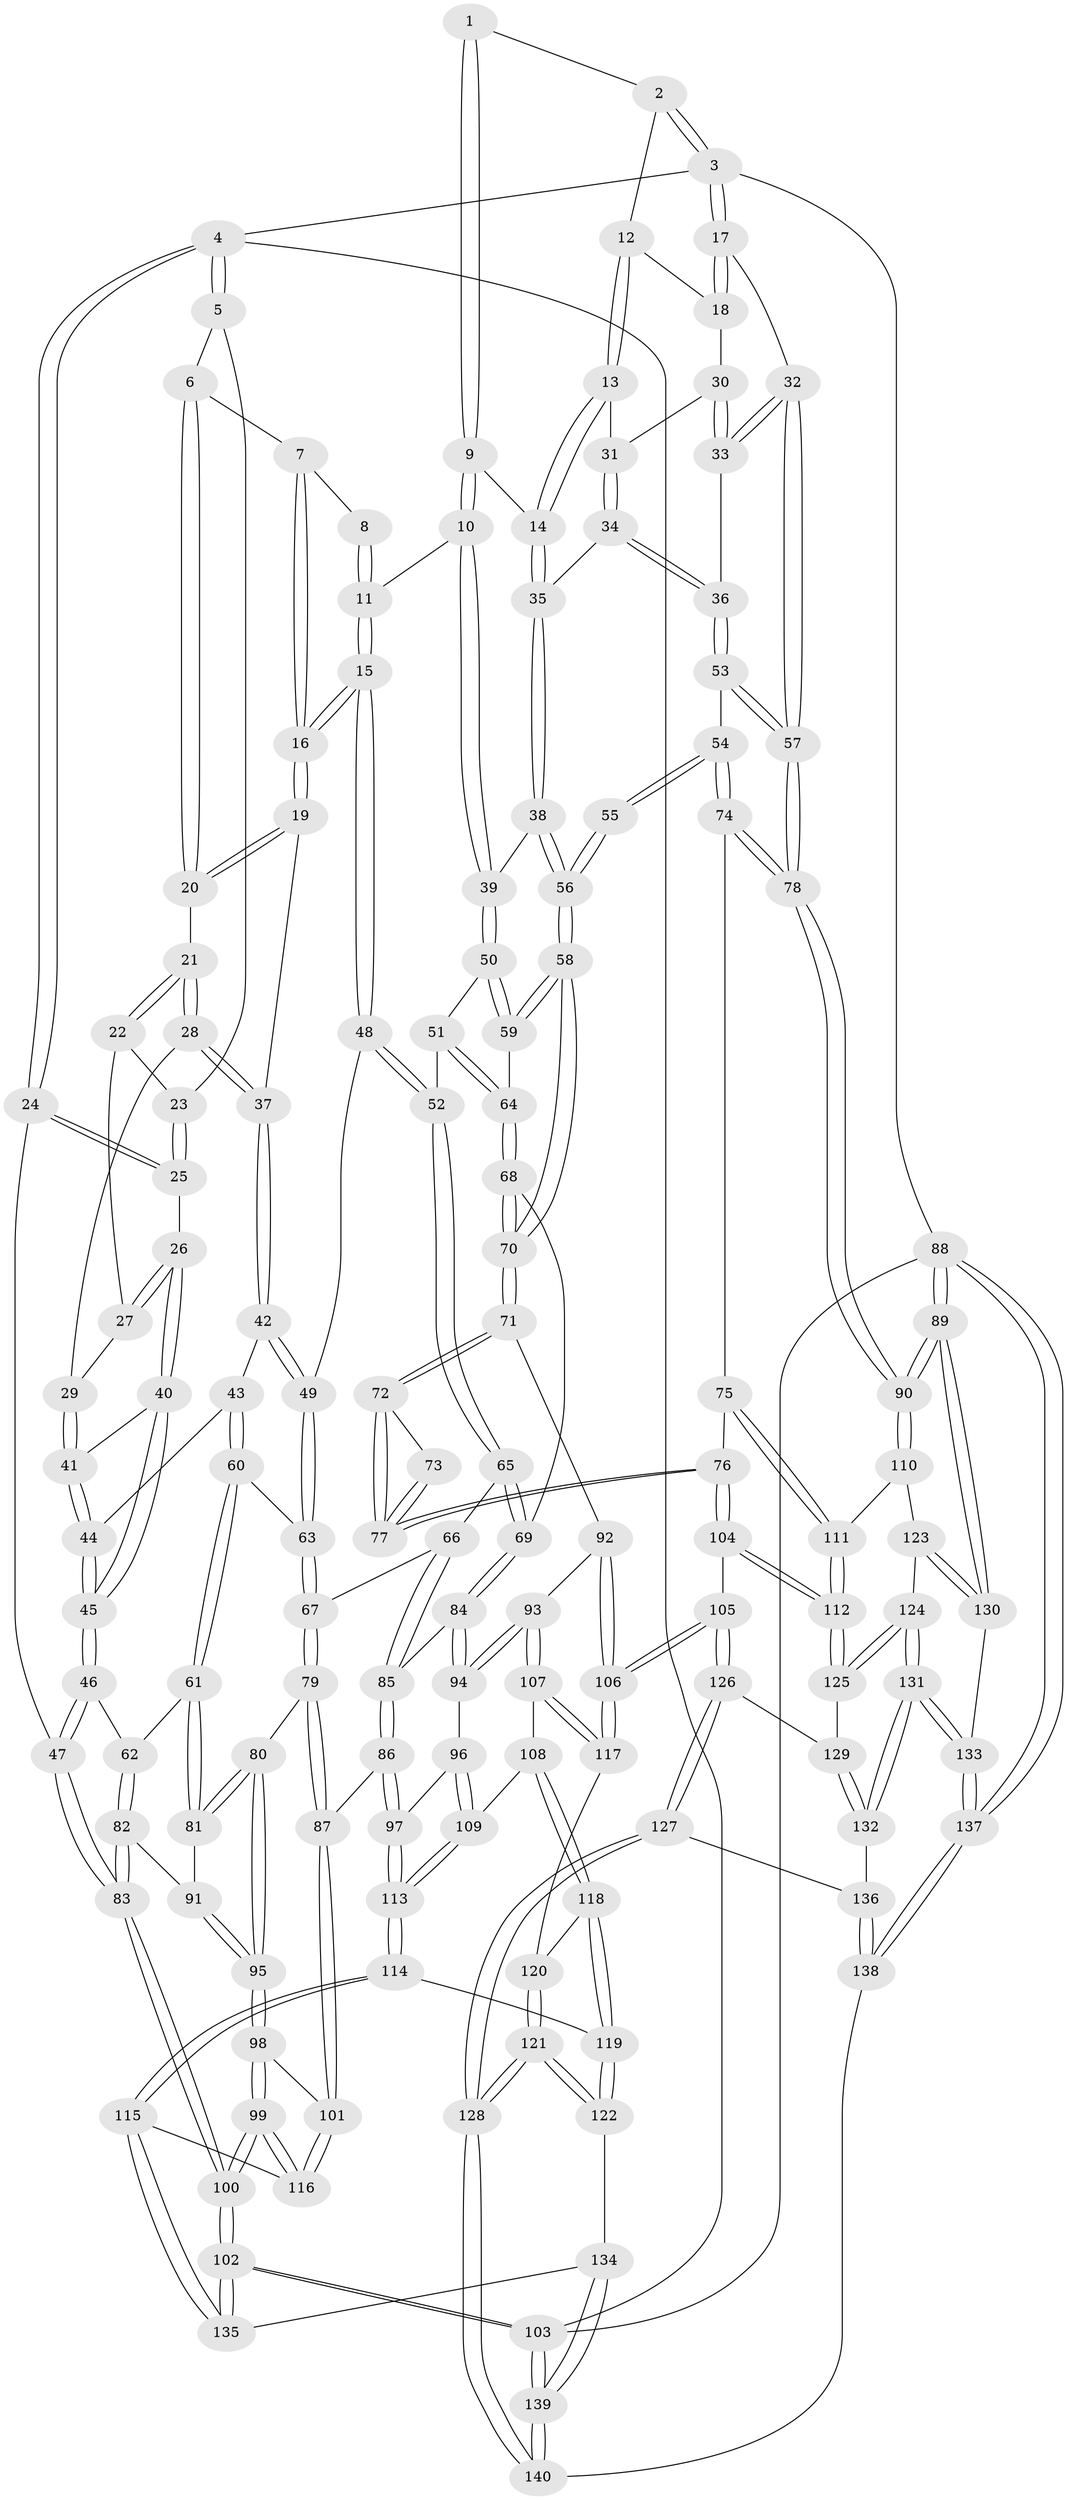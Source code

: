 // Generated by graph-tools (version 1.1) at 2025/11/02/27/25 16:11:59]
// undirected, 140 vertices, 347 edges
graph export_dot {
graph [start="1"]
  node [color=gray90,style=filled];
  1 [pos="+0.6235210081208828+0"];
  2 [pos="+0.8462664124545506+0"];
  3 [pos="+1+0"];
  4 [pos="+0+0"];
  5 [pos="+0.21490473203921168+0"];
  6 [pos="+0.21592648143294133+0"];
  7 [pos="+0.3962217263854397+0"];
  8 [pos="+0.5000030060207188+0"];
  9 [pos="+0.6487661879317734+0.1422669114428678"];
  10 [pos="+0.604285703998398+0.1824778255955611"];
  11 [pos="+0.5517602276186965+0.1805997561055034"];
  12 [pos="+0.8419414511707638+0"];
  13 [pos="+0.8046759589928195+0.06907491357940858"];
  14 [pos="+0.7589659840099899+0.10787930627922553"];
  15 [pos="+0.4535202275231905+0.21773416067781934"];
  16 [pos="+0.40735371821245014+0.1753089376967504"];
  17 [pos="+1+0.06808681204338021"];
  18 [pos="+0.9593629713135888+0.10154096068094946"];
  19 [pos="+0.33774612245091+0.16073766443691234"];
  20 [pos="+0.31336294061100994+0.14313920028992172"];
  21 [pos="+0.26128102519493535+0.13304849377511974"];
  22 [pos="+0.16744616451605984+0.05450630626690148"];
  23 [pos="+0.18237384159303838+0"];
  24 [pos="+0+0.11398505039468967"];
  25 [pos="+0+0.14465667942784693"];
  26 [pos="+0+0.14714113712442178"];
  27 [pos="+0.15831359763827133+0.06834768076188932"];
  28 [pos="+0.17435449034535855+0.19733453397306444"];
  29 [pos="+0.15444881091595627+0.19478406381199256"];
  30 [pos="+0.9186929616508275+0.1200449025292165"];
  31 [pos="+0.861082321838595+0.11211066649911823"];
  32 [pos="+1+0.2505374684829363"];
  33 [pos="+0.954247822764973+0.2109646704302263"];
  34 [pos="+0.870941363849237+0.2517432615083699"];
  35 [pos="+0.7998777130904404+0.24111537340309805"];
  36 [pos="+0.8750837049683903+0.2551612147400649"];
  37 [pos="+0.23756915021441208+0.24177261176341888"];
  38 [pos="+0.742317787460686+0.2796979974167185"];
  39 [pos="+0.6598318548258411+0.26245710536658334"];
  40 [pos="+0.0448559240262031+0.19401052787863593"];
  41 [pos="+0.1270370237466572+0.21197991384329198"];
  42 [pos="+0.2412519845654743+0.32815509755791034"];
  43 [pos="+0.23002400733325376+0.3337098569167609"];
  44 [pos="+0.13929351449516011+0.30719251135349823"];
  45 [pos="+0.04700141887788619+0.372427001921165"];
  46 [pos="+0.035364212321178395+0.3889966706017013"];
  47 [pos="+0+0.40453551208620164"];
  48 [pos="+0.4389589717948142+0.275727265912023"];
  49 [pos="+0.3171475308171555+0.3409252353028918"];
  50 [pos="+0.6491117145047476+0.34507363329871976"];
  51 [pos="+0.6091697679800224+0.37208253722938517"];
  52 [pos="+0.45503326512113973+0.31505245872457815"];
  53 [pos="+0.8764180672727296+0.26098888829760425"];
  54 [pos="+0.8762133839885083+0.38605032214985213"];
  55 [pos="+0.8456626875602464+0.38630597327389715"];
  56 [pos="+0.7936429487366297+0.3805372007627417"];
  57 [pos="+1+0.36662046309794954"];
  58 [pos="+0.7195879723047929+0.42528330952580456"];
  59 [pos="+0.7166579750714975+0.42220886680183106"];
  60 [pos="+0.18979400515550868+0.44328221666548806"];
  61 [pos="+0.16563732207557935+0.469191126445329"];
  62 [pos="+0.0988035665427411+0.4495357083684156"];
  63 [pos="+0.3193175662614967+0.445484247856804"];
  64 [pos="+0.5938549324366907+0.4166688941072719"];
  65 [pos="+0.4604146528254303+0.35600052370335517"];
  66 [pos="+0.3936524825898047+0.48061644674395265"];
  67 [pos="+0.33892114428960446+0.4799951143703719"];
  68 [pos="+0.564192004646823+0.4866315570926263"];
  69 [pos="+0.5583599490436183+0.4882033759198099"];
  70 [pos="+0.6962682686394223+0.5132423988370617"];
  71 [pos="+0.7198347124667945+0.5509671580080329"];
  72 [pos="+0.7261524416949693+0.5545158796330067"];
  73 [pos="+0.8237780274414049+0.4253777293348227"];
  74 [pos="+0.9286906627560423+0.42698295103514466"];
  75 [pos="+0.7774599575456453+0.5805158721617351"];
  76 [pos="+0.765283389291788+0.579234080389032"];
  77 [pos="+0.7573834500425888+0.5737091748940141"];
  78 [pos="+1+0.48655713483266727"];
  79 [pos="+0.2948275205489291+0.5457859137326564"];
  80 [pos="+0.20366139639016403+0.5470235315001857"];
  81 [pos="+0.17402337555237488+0.48889897817462286"];
  82 [pos="+0.04450754402390619+0.5678350781311085"];
  83 [pos="+0+0.689416555000736"];
  84 [pos="+0.5231960694237624+0.5323826341786734"];
  85 [pos="+0.429909724344053+0.5163887985593902"];
  86 [pos="+0.3756815023628065+0.6310033009404428"];
  87 [pos="+0.3380114604356481+0.6146862949189594"];
  88 [pos="+1+1"];
  89 [pos="+1+0.7736233955787488"];
  90 [pos="+1+0.6059190707616504"];
  91 [pos="+0.07334714324010161+0.5770936455926721"];
  92 [pos="+0.6844057212526421+0.5819234569392121"];
  93 [pos="+0.5656783908117695+0.6412178091242766"];
  94 [pos="+0.5249582427569419+0.5813122877292667"];
  95 [pos="+0.17091980341793003+0.6238746986448126"];
  96 [pos="+0.5154763135348389+0.5873072307340717"];
  97 [pos="+0.3827644274031609+0.6397256043355335"];
  98 [pos="+0.17142099484711168+0.6426162315534573"];
  99 [pos="+0+0.7417053603505367"];
  100 [pos="+0+0.7456023422963768"];
  101 [pos="+0.20897370736850912+0.7101159840728689"];
  102 [pos="+0+0.8770102421112018"];
  103 [pos="+0+1"];
  104 [pos="+0.7188367916017359+0.7203404457339244"];
  105 [pos="+0.6401789231238376+0.7338238046987232"];
  106 [pos="+0.6375503283661589+0.7309130284364516"];
  107 [pos="+0.5677253844723572+0.6702675734481596"];
  108 [pos="+0.5472315284709224+0.6844940607088287"];
  109 [pos="+0.45232344442066985+0.6894484652115261"];
  110 [pos="+0.9576988668996806+0.6550610261925193"];
  111 [pos="+0.861134069316888+0.6365342015729533"];
  112 [pos="+0.7821425138760775+0.7732034640074121"];
  113 [pos="+0.4017032769383752+0.707533846340239"];
  114 [pos="+0.3974620668583367+0.7303341291634325"];
  115 [pos="+0.22268511557310866+0.782229159783204"];
  116 [pos="+0.21554146914331473+0.7702307953726312"];
  117 [pos="+0.6286256681010296+0.7246859906248445"];
  118 [pos="+0.5271666255029626+0.7235163666737661"];
  119 [pos="+0.4492969688823846+0.8053271244623178"];
  120 [pos="+0.5477504820342071+0.7615300947376067"];
  121 [pos="+0.49917542168994244+0.920768281265256"];
  122 [pos="+0.47866603711746203+0.9014359971337123"];
  123 [pos="+0.8792839253720439+0.7769676300975967"];
  124 [pos="+0.815849370155813+0.8121943828767528"];
  125 [pos="+0.7846896752443939+0.7790870108486099"];
  126 [pos="+0.6214279405579458+0.8379622368237551"];
  127 [pos="+0.5482053754167314+0.9261425663708933"];
  128 [pos="+0.5211568774913806+0.9451325963967727"];
  129 [pos="+0.6778548681713026+0.8383363533524852"];
  130 [pos="+0.9781119056744696+0.8471822993492659"];
  131 [pos="+0.8216934502314052+0.8880404002872561"];
  132 [pos="+0.7731150043373257+0.8982215002878431"];
  133 [pos="+0.8591433339973734+0.9273120139400691"];
  134 [pos="+0.23073315908926037+0.8800494813143618"];
  135 [pos="+0.22320535944580366+0.8605301871409123"];
  136 [pos="+0.7290031795481589+0.9270844968081585"];
  137 [pos="+0.9523725886086519+1"];
  138 [pos="+0.7365316170796643+1"];
  139 [pos="+0.13893881195864824+1"];
  140 [pos="+0.5192352399667842+1"];
  1 -- 2;
  1 -- 9;
  1 -- 9;
  2 -- 3;
  2 -- 3;
  2 -- 12;
  3 -- 4;
  3 -- 17;
  3 -- 17;
  3 -- 88;
  4 -- 5;
  4 -- 5;
  4 -- 24;
  4 -- 24;
  4 -- 103;
  5 -- 6;
  5 -- 23;
  6 -- 7;
  6 -- 20;
  6 -- 20;
  7 -- 8;
  7 -- 16;
  7 -- 16;
  8 -- 11;
  8 -- 11;
  9 -- 10;
  9 -- 10;
  9 -- 14;
  10 -- 11;
  10 -- 39;
  10 -- 39;
  11 -- 15;
  11 -- 15;
  12 -- 13;
  12 -- 13;
  12 -- 18;
  13 -- 14;
  13 -- 14;
  13 -- 31;
  14 -- 35;
  14 -- 35;
  15 -- 16;
  15 -- 16;
  15 -- 48;
  15 -- 48;
  16 -- 19;
  16 -- 19;
  17 -- 18;
  17 -- 18;
  17 -- 32;
  18 -- 30;
  19 -- 20;
  19 -- 20;
  19 -- 37;
  20 -- 21;
  21 -- 22;
  21 -- 22;
  21 -- 28;
  21 -- 28;
  22 -- 23;
  22 -- 27;
  23 -- 25;
  23 -- 25;
  24 -- 25;
  24 -- 25;
  24 -- 47;
  25 -- 26;
  26 -- 27;
  26 -- 27;
  26 -- 40;
  26 -- 40;
  27 -- 29;
  28 -- 29;
  28 -- 37;
  28 -- 37;
  29 -- 41;
  29 -- 41;
  30 -- 31;
  30 -- 33;
  30 -- 33;
  31 -- 34;
  31 -- 34;
  32 -- 33;
  32 -- 33;
  32 -- 57;
  32 -- 57;
  33 -- 36;
  34 -- 35;
  34 -- 36;
  34 -- 36;
  35 -- 38;
  35 -- 38;
  36 -- 53;
  36 -- 53;
  37 -- 42;
  37 -- 42;
  38 -- 39;
  38 -- 56;
  38 -- 56;
  39 -- 50;
  39 -- 50;
  40 -- 41;
  40 -- 45;
  40 -- 45;
  41 -- 44;
  41 -- 44;
  42 -- 43;
  42 -- 49;
  42 -- 49;
  43 -- 44;
  43 -- 60;
  43 -- 60;
  44 -- 45;
  44 -- 45;
  45 -- 46;
  45 -- 46;
  46 -- 47;
  46 -- 47;
  46 -- 62;
  47 -- 83;
  47 -- 83;
  48 -- 49;
  48 -- 52;
  48 -- 52;
  49 -- 63;
  49 -- 63;
  50 -- 51;
  50 -- 59;
  50 -- 59;
  51 -- 52;
  51 -- 64;
  51 -- 64;
  52 -- 65;
  52 -- 65;
  53 -- 54;
  53 -- 57;
  53 -- 57;
  54 -- 55;
  54 -- 55;
  54 -- 74;
  54 -- 74;
  55 -- 56;
  55 -- 56;
  56 -- 58;
  56 -- 58;
  57 -- 78;
  57 -- 78;
  58 -- 59;
  58 -- 59;
  58 -- 70;
  58 -- 70;
  59 -- 64;
  60 -- 61;
  60 -- 61;
  60 -- 63;
  61 -- 62;
  61 -- 81;
  61 -- 81;
  62 -- 82;
  62 -- 82;
  63 -- 67;
  63 -- 67;
  64 -- 68;
  64 -- 68;
  65 -- 66;
  65 -- 69;
  65 -- 69;
  66 -- 67;
  66 -- 85;
  66 -- 85;
  67 -- 79;
  67 -- 79;
  68 -- 69;
  68 -- 70;
  68 -- 70;
  69 -- 84;
  69 -- 84;
  70 -- 71;
  70 -- 71;
  71 -- 72;
  71 -- 72;
  71 -- 92;
  72 -- 73;
  72 -- 77;
  72 -- 77;
  73 -- 77;
  73 -- 77;
  74 -- 75;
  74 -- 78;
  74 -- 78;
  75 -- 76;
  75 -- 111;
  75 -- 111;
  76 -- 77;
  76 -- 77;
  76 -- 104;
  76 -- 104;
  78 -- 90;
  78 -- 90;
  79 -- 80;
  79 -- 87;
  79 -- 87;
  80 -- 81;
  80 -- 81;
  80 -- 95;
  80 -- 95;
  81 -- 91;
  82 -- 83;
  82 -- 83;
  82 -- 91;
  83 -- 100;
  83 -- 100;
  84 -- 85;
  84 -- 94;
  84 -- 94;
  85 -- 86;
  85 -- 86;
  86 -- 87;
  86 -- 97;
  86 -- 97;
  87 -- 101;
  87 -- 101;
  88 -- 89;
  88 -- 89;
  88 -- 137;
  88 -- 137;
  88 -- 103;
  89 -- 90;
  89 -- 90;
  89 -- 130;
  89 -- 130;
  90 -- 110;
  90 -- 110;
  91 -- 95;
  91 -- 95;
  92 -- 93;
  92 -- 106;
  92 -- 106;
  93 -- 94;
  93 -- 94;
  93 -- 107;
  93 -- 107;
  94 -- 96;
  95 -- 98;
  95 -- 98;
  96 -- 97;
  96 -- 109;
  96 -- 109;
  97 -- 113;
  97 -- 113;
  98 -- 99;
  98 -- 99;
  98 -- 101;
  99 -- 100;
  99 -- 100;
  99 -- 116;
  99 -- 116;
  100 -- 102;
  100 -- 102;
  101 -- 116;
  101 -- 116;
  102 -- 103;
  102 -- 103;
  102 -- 135;
  102 -- 135;
  103 -- 139;
  103 -- 139;
  104 -- 105;
  104 -- 112;
  104 -- 112;
  105 -- 106;
  105 -- 106;
  105 -- 126;
  105 -- 126;
  106 -- 117;
  106 -- 117;
  107 -- 108;
  107 -- 117;
  107 -- 117;
  108 -- 109;
  108 -- 118;
  108 -- 118;
  109 -- 113;
  109 -- 113;
  110 -- 111;
  110 -- 123;
  111 -- 112;
  111 -- 112;
  112 -- 125;
  112 -- 125;
  113 -- 114;
  113 -- 114;
  114 -- 115;
  114 -- 115;
  114 -- 119;
  115 -- 116;
  115 -- 135;
  115 -- 135;
  117 -- 120;
  118 -- 119;
  118 -- 119;
  118 -- 120;
  119 -- 122;
  119 -- 122;
  120 -- 121;
  120 -- 121;
  121 -- 122;
  121 -- 122;
  121 -- 128;
  121 -- 128;
  122 -- 134;
  123 -- 124;
  123 -- 130;
  123 -- 130;
  124 -- 125;
  124 -- 125;
  124 -- 131;
  124 -- 131;
  125 -- 129;
  126 -- 127;
  126 -- 127;
  126 -- 129;
  127 -- 128;
  127 -- 128;
  127 -- 136;
  128 -- 140;
  128 -- 140;
  129 -- 132;
  129 -- 132;
  130 -- 133;
  131 -- 132;
  131 -- 132;
  131 -- 133;
  131 -- 133;
  132 -- 136;
  133 -- 137;
  133 -- 137;
  134 -- 135;
  134 -- 139;
  134 -- 139;
  136 -- 138;
  136 -- 138;
  137 -- 138;
  137 -- 138;
  138 -- 140;
  139 -- 140;
  139 -- 140;
}
